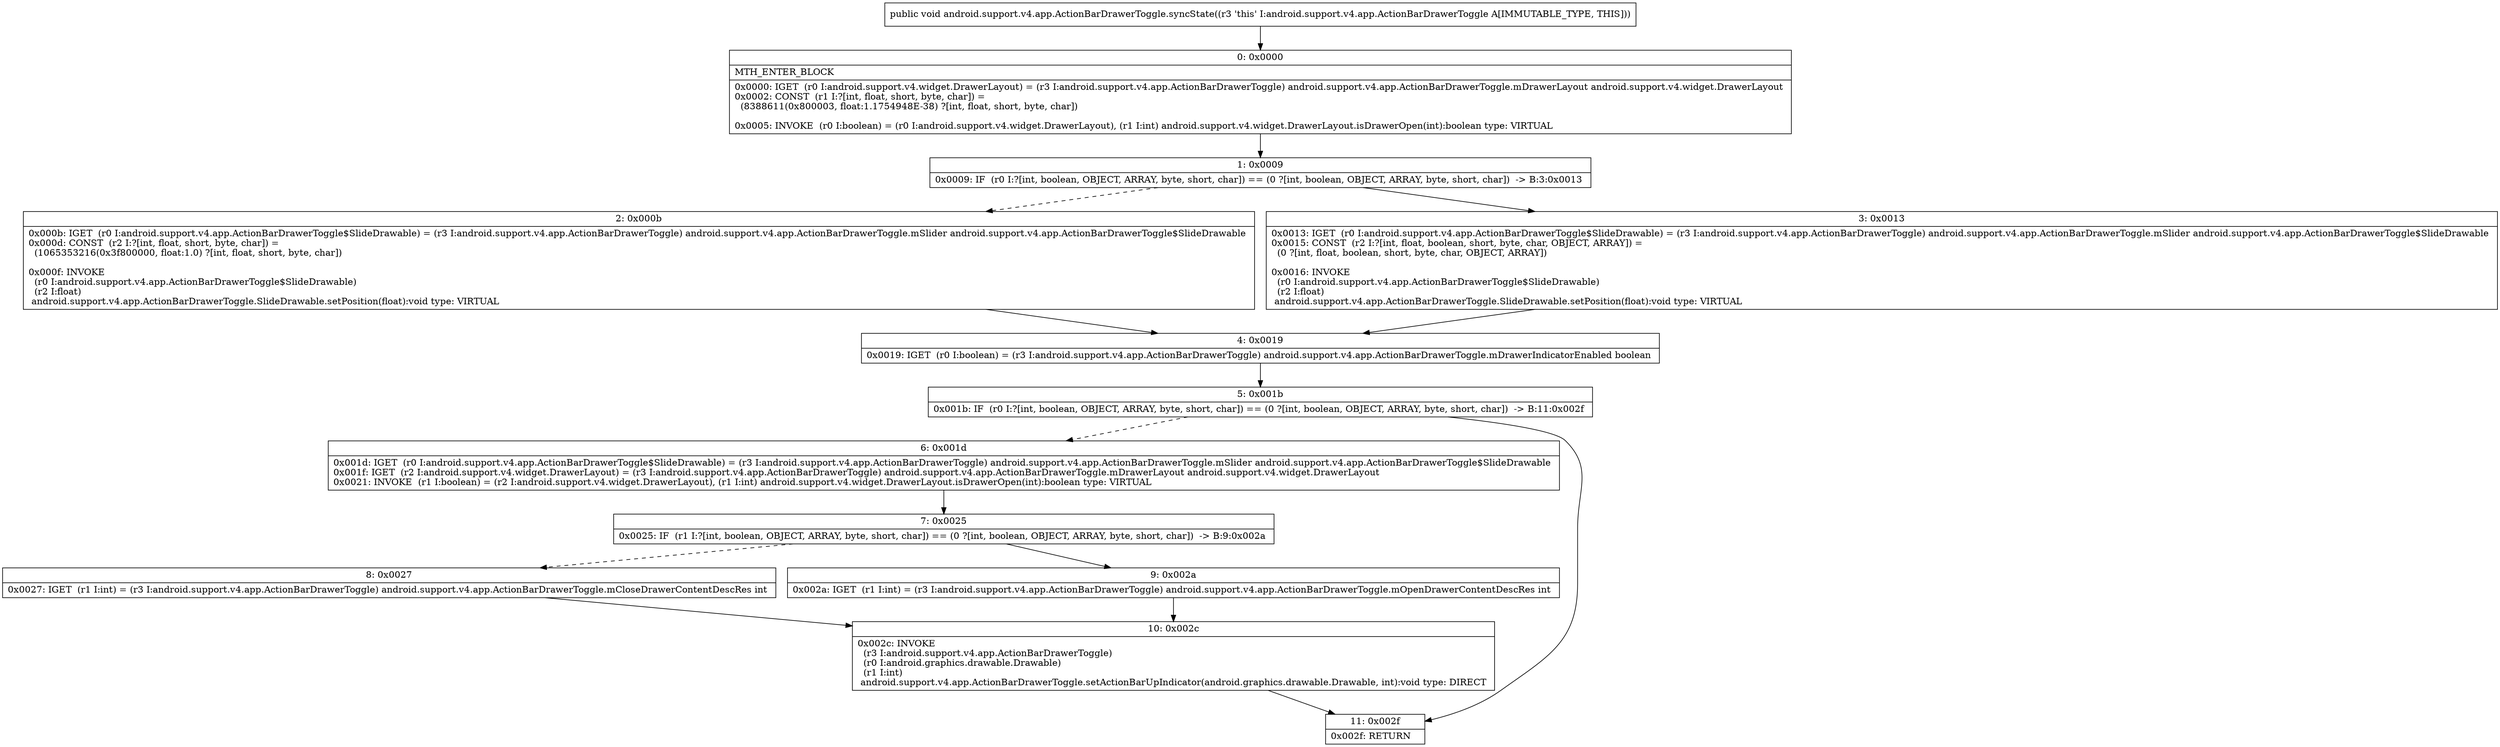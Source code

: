 digraph "CFG forandroid.support.v4.app.ActionBarDrawerToggle.syncState()V" {
Node_0 [shape=record,label="{0\:\ 0x0000|MTH_ENTER_BLOCK\l|0x0000: IGET  (r0 I:android.support.v4.widget.DrawerLayout) = (r3 I:android.support.v4.app.ActionBarDrawerToggle) android.support.v4.app.ActionBarDrawerToggle.mDrawerLayout android.support.v4.widget.DrawerLayout \l0x0002: CONST  (r1 I:?[int, float, short, byte, char]) = \l  (8388611(0x800003, float:1.1754948E\-38) ?[int, float, short, byte, char])\l \l0x0005: INVOKE  (r0 I:boolean) = (r0 I:android.support.v4.widget.DrawerLayout), (r1 I:int) android.support.v4.widget.DrawerLayout.isDrawerOpen(int):boolean type: VIRTUAL \l}"];
Node_1 [shape=record,label="{1\:\ 0x0009|0x0009: IF  (r0 I:?[int, boolean, OBJECT, ARRAY, byte, short, char]) == (0 ?[int, boolean, OBJECT, ARRAY, byte, short, char])  \-\> B:3:0x0013 \l}"];
Node_2 [shape=record,label="{2\:\ 0x000b|0x000b: IGET  (r0 I:android.support.v4.app.ActionBarDrawerToggle$SlideDrawable) = (r3 I:android.support.v4.app.ActionBarDrawerToggle) android.support.v4.app.ActionBarDrawerToggle.mSlider android.support.v4.app.ActionBarDrawerToggle$SlideDrawable \l0x000d: CONST  (r2 I:?[int, float, short, byte, char]) = \l  (1065353216(0x3f800000, float:1.0) ?[int, float, short, byte, char])\l \l0x000f: INVOKE  \l  (r0 I:android.support.v4.app.ActionBarDrawerToggle$SlideDrawable)\l  (r2 I:float)\l android.support.v4.app.ActionBarDrawerToggle.SlideDrawable.setPosition(float):void type: VIRTUAL \l}"];
Node_3 [shape=record,label="{3\:\ 0x0013|0x0013: IGET  (r0 I:android.support.v4.app.ActionBarDrawerToggle$SlideDrawable) = (r3 I:android.support.v4.app.ActionBarDrawerToggle) android.support.v4.app.ActionBarDrawerToggle.mSlider android.support.v4.app.ActionBarDrawerToggle$SlideDrawable \l0x0015: CONST  (r2 I:?[int, float, boolean, short, byte, char, OBJECT, ARRAY]) = \l  (0 ?[int, float, boolean, short, byte, char, OBJECT, ARRAY])\l \l0x0016: INVOKE  \l  (r0 I:android.support.v4.app.ActionBarDrawerToggle$SlideDrawable)\l  (r2 I:float)\l android.support.v4.app.ActionBarDrawerToggle.SlideDrawable.setPosition(float):void type: VIRTUAL \l}"];
Node_4 [shape=record,label="{4\:\ 0x0019|0x0019: IGET  (r0 I:boolean) = (r3 I:android.support.v4.app.ActionBarDrawerToggle) android.support.v4.app.ActionBarDrawerToggle.mDrawerIndicatorEnabled boolean \l}"];
Node_5 [shape=record,label="{5\:\ 0x001b|0x001b: IF  (r0 I:?[int, boolean, OBJECT, ARRAY, byte, short, char]) == (0 ?[int, boolean, OBJECT, ARRAY, byte, short, char])  \-\> B:11:0x002f \l}"];
Node_6 [shape=record,label="{6\:\ 0x001d|0x001d: IGET  (r0 I:android.support.v4.app.ActionBarDrawerToggle$SlideDrawable) = (r3 I:android.support.v4.app.ActionBarDrawerToggle) android.support.v4.app.ActionBarDrawerToggle.mSlider android.support.v4.app.ActionBarDrawerToggle$SlideDrawable \l0x001f: IGET  (r2 I:android.support.v4.widget.DrawerLayout) = (r3 I:android.support.v4.app.ActionBarDrawerToggle) android.support.v4.app.ActionBarDrawerToggle.mDrawerLayout android.support.v4.widget.DrawerLayout \l0x0021: INVOKE  (r1 I:boolean) = (r2 I:android.support.v4.widget.DrawerLayout), (r1 I:int) android.support.v4.widget.DrawerLayout.isDrawerOpen(int):boolean type: VIRTUAL \l}"];
Node_7 [shape=record,label="{7\:\ 0x0025|0x0025: IF  (r1 I:?[int, boolean, OBJECT, ARRAY, byte, short, char]) == (0 ?[int, boolean, OBJECT, ARRAY, byte, short, char])  \-\> B:9:0x002a \l}"];
Node_8 [shape=record,label="{8\:\ 0x0027|0x0027: IGET  (r1 I:int) = (r3 I:android.support.v4.app.ActionBarDrawerToggle) android.support.v4.app.ActionBarDrawerToggle.mCloseDrawerContentDescRes int \l}"];
Node_9 [shape=record,label="{9\:\ 0x002a|0x002a: IGET  (r1 I:int) = (r3 I:android.support.v4.app.ActionBarDrawerToggle) android.support.v4.app.ActionBarDrawerToggle.mOpenDrawerContentDescRes int \l}"];
Node_10 [shape=record,label="{10\:\ 0x002c|0x002c: INVOKE  \l  (r3 I:android.support.v4.app.ActionBarDrawerToggle)\l  (r0 I:android.graphics.drawable.Drawable)\l  (r1 I:int)\l android.support.v4.app.ActionBarDrawerToggle.setActionBarUpIndicator(android.graphics.drawable.Drawable, int):void type: DIRECT \l}"];
Node_11 [shape=record,label="{11\:\ 0x002f|0x002f: RETURN   \l}"];
MethodNode[shape=record,label="{public void android.support.v4.app.ActionBarDrawerToggle.syncState((r3 'this' I:android.support.v4.app.ActionBarDrawerToggle A[IMMUTABLE_TYPE, THIS])) }"];
MethodNode -> Node_0;
Node_0 -> Node_1;
Node_1 -> Node_2[style=dashed];
Node_1 -> Node_3;
Node_2 -> Node_4;
Node_3 -> Node_4;
Node_4 -> Node_5;
Node_5 -> Node_6[style=dashed];
Node_5 -> Node_11;
Node_6 -> Node_7;
Node_7 -> Node_8[style=dashed];
Node_7 -> Node_9;
Node_8 -> Node_10;
Node_9 -> Node_10;
Node_10 -> Node_11;
}

